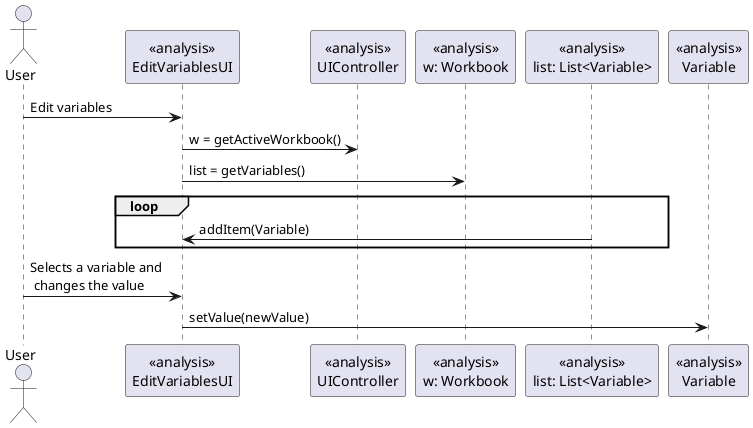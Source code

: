 @startuml doc-files/macros02_03_analysis_sequence.png

  actor User
  participant "<<analysis>>\nEditVariablesUI" as UI
  participant "<<analysis>>\nUIController" as uicontroller
  participant "<<analysis>>\nw: Workbook" as workbook
  participant "<<analysis>>\nlist: List<Variable>" as lvariable
  participant "<<analysis>>\nVariable" as variable

    User -> UI: Edit variables
    UI -> uicontroller: w = getActiveWorkbook()
    UI -> workbook: list = getVariables()
    loop
        lvariable -> UI: addItem(Variable)
    end loop

    User -> UI: Selects a variable and \n changes the value
    UI -> variable: setValue(newValue)
    

@enduml